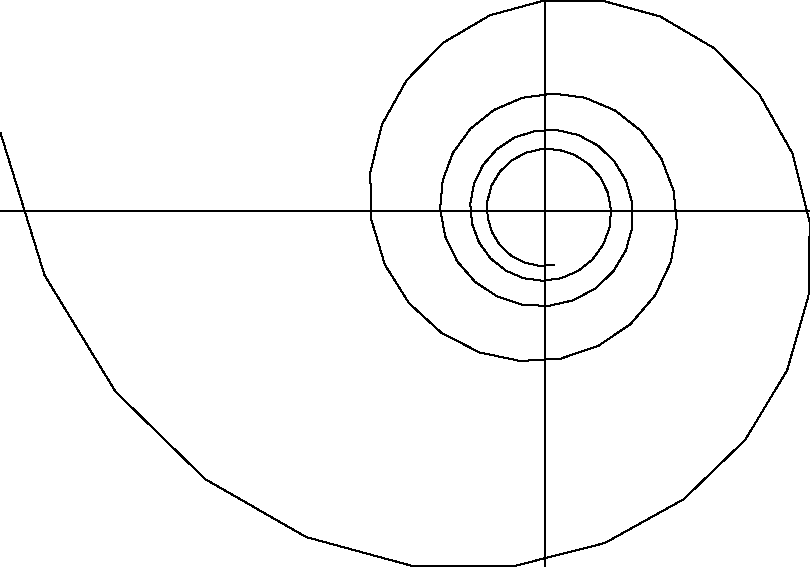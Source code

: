 size(16cm,10cm);
import contour;
import graph;
xaxis();
yaxis();

real x(real t) {return cos(t)/t;}
real y(real t) {return sin(t)/t;}

draw(graph(x,y,3,30));

